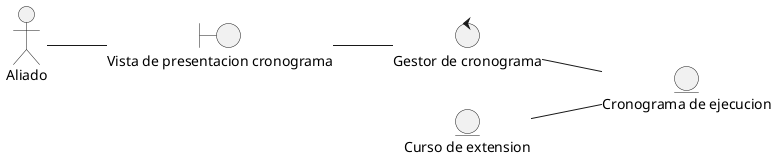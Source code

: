 @startuml DisciplinaDeAnalisisDiagramaDeClasePresentarCronograma
left to right direction

actor "Aliado" as actorAliado

entity "Cronograma de ejecucion" as entidadCronogramaEjecucion
entity "Curso de extension" as entidadCursoExtension


boundary "Vista de presentacion cronograma" as vistaPresentacionCronograma

control "Gestor de cronograma" as ctrlGestorCronograma

actorAliado -- vistaPresentacionCronograma
vistaPresentacionCronograma -- ctrlGestorCronograma
ctrlGestorCronograma -- entidadCronogramaEjecucion
entidadCursoExtension -- entidadCronogramaEjecucion

' Aliado -> IU : Ingresar cronograma
' IU -> MGC : Validar cronograma
' MGC -> BD : Guardar cronograma
' BD -> MGC : Confirmar almacenamiento
' MGC -> IU : Notificar éxito
' IU -> Aliado : Mostrar confirmación
@enduml